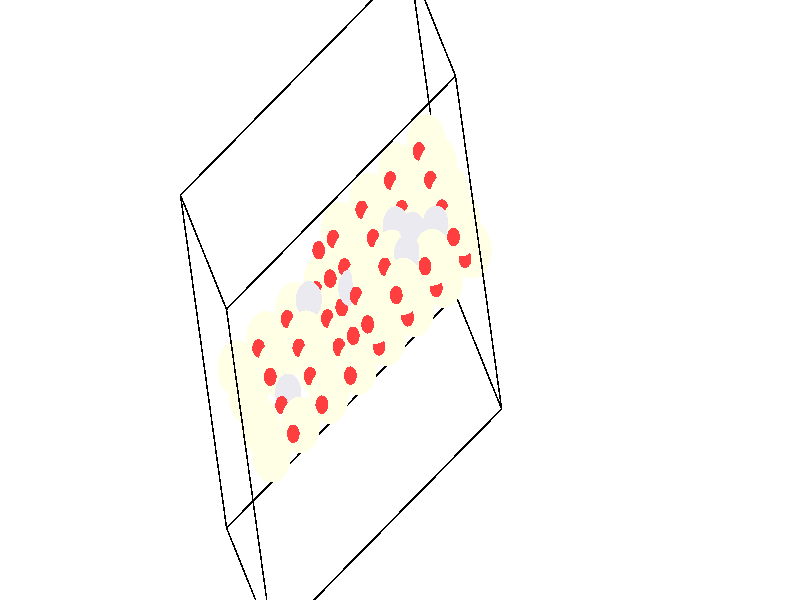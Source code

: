 #include "colors.inc"
#include "finish.inc"

global_settings {assumed_gamma 1 max_trace_level 6}
background {color White}
camera {orthographic
  right -74.09*x up 38.47*y
  direction 1.00*z
  location <0,0,50.00> look_at <0,0,0>}
light_source {<  2.00,   3.00,  40.00> color White
  area_light <0.70, 0, 0>, <0, 0.70, 0>, 3, 3
  adaptive 1 jitter}

#declare simple = finish {phong 0.7}
#declare pale = finish {ambient .5 diffuse .85 roughness .001 specular 0.200 }
#declare intermediate = finish {ambient 0.3 diffuse 0.6 specular 0.10 roughness 0.04 }
#declare vmd = finish {ambient .0 diffuse .65 phong 0.1 phong_size 40. specular 0.500 }
#declare jmol = finish {ambient .2 diffuse .6 specular 1 roughness .001 metallic}
#declare ase2 = finish {ambient 0.05 brilliance 3 diffuse 0.6 metallic specular 0.70 roughness 0.04 reflection 0.15}
#declare ase3 = finish {ambient .15 brilliance 2 diffuse .6 metallic specular 1. roughness .001 reflection .0}
#declare glass = finish {ambient .05 diffuse .3 specular 1. roughness .001}
#declare glass2 = finish {ambient .0 diffuse .3 specular 1. reflection .25 roughness .001}
#declare Rcell = 0.070;
#declare Rbond = 0.100;

#macro atom(LOC, R, COL, TRANS, FIN)
  sphere{LOC, R texture{pigment{color COL transmit TRANS} finish{FIN}}}
#end
#macro constrain(LOC, R, COL, TRANS FIN)
union{torus{R, Rcell rotate 45*z texture{pigment{color COL transmit TRANS} finish{FIN}}}
      torus{R, Rcell rotate -45*z texture{pigment{color COL transmit TRANS} finish{FIN}}}
      translate LOC}
#end

cylinder {<  5.15,   0.33, -43.43>, <-16.06, -14.62, -26.36>, Rcell pigment {Black}}
cylinder {<  9.41,  -6.98, -30.41>, <-11.80, -21.93, -13.34>, Rcell pigment {Black}}
cylinder {<  5.14,  14.36, -17.03>, <-16.07,  -0.59,   0.04>, Rcell pigment {Black}}
cylinder {<  0.88,  21.67, -30.05>, <-20.33,   6.72, -12.98>, Rcell pigment {Black}}
cylinder {<  5.15,   0.33, -43.43>, <  9.41,  -6.98, -30.41>, Rcell pigment {Black}}
cylinder {<-16.06, -14.62, -26.36>, <-11.80, -21.93, -13.34>, Rcell pigment {Black}}
cylinder {<-20.33,   6.72, -12.98>, <-16.07,  -0.59,   0.04>, Rcell pigment {Black}}
cylinder {<  0.88,  21.67, -30.05>, <  5.14,  14.36, -17.03>, Rcell pigment {Black}}
cylinder {<  5.15,   0.33, -43.43>, <  0.88,  21.67, -30.05>, Rcell pigment {Black}}
cylinder {<-16.06, -14.62, -26.36>, <-20.33,   6.72, -12.98>, Rcell pigment {Black}}
cylinder {<-11.80, -21.93, -13.34>, <-16.07,  -0.59,   0.04>, Rcell pigment {Black}}
cylinder {<  9.41,  -6.98, -30.41>, <  5.14,  14.36, -17.03>, Rcell pigment {Black}}
atom(<  3.48,   8.68, -38.19>, 1.82, rgb <1.00, 1.00, 0.78>, 0.0, ase2) // #0 
atom(<  4.55,   6.85, -34.93>, 1.82, rgb <1.00, 1.00, 0.78>, 0.0, ase2) // #1 
atom(<  0.83,   6.81, -36.06>, 1.82, rgb <1.00, 1.00, 0.78>, 0.0, ase2) // #2 
atom(<  1.90,   4.98, -32.80>, 1.82, rgb <1.00, 1.00, 0.78>, 0.0, ase2) // #3 
atom(<  0.17,   6.24, -33.84>, 0.59, rgb <1.00, 0.05, 0.05>, 0.0, ase2) // #4 
atom(<  4.15,   8.84, -33.69>, 0.59, rgb <1.00, 0.05, 0.05>, 0.0, ase2) // #5 
atom(<  1.23,   4.41, -30.59>, 0.59, rgb <1.00, 0.05, 0.05>, 0.0, ase2) // #6 
atom(<  3.08,  10.67, -36.94>, 0.59, rgb <1.00, 0.05, 0.05>, 0.0, ase2) // #7 
atom(<  2.82,   8.11, -35.98>, 0.59, rgb <1.00, 0.05, 0.05>, 0.0, ase2) // #8 
atom(<  1.50,   6.97, -31.56>, 0.59, rgb <1.00, 0.05, 0.05>, 0.0, ase2) // #9 
atom(<  3.89,   6.28, -32.72>, 0.59, rgb <1.00, 0.05, 0.05>, 0.0, ase2) // #10 
atom(<  0.43,   8.80, -34.81>, 0.59, rgb <1.00, 0.05, 0.05>, 0.0, ase2) // #11 
atom(<  0.84,   6.40, -29.34>, 1.82, rgb <1.00, 1.00, 0.78>, 0.0, ase2) // #12 
atom(< -0.23,   8.23, -32.60>, 1.82, rgb <1.00, 1.00, 0.78>, 0.0, ase2) // #13 
atom(<  3.49,   8.27, -31.48>, 1.82, rgb <1.00, 1.00, 0.78>, 0.0, ase2) // #14 
atom(<  2.42,  10.10, -34.73>, 1.82, rgb <1.00, 1.00, 0.78>, 0.0, ase2) // #15 
atom(<  2.83,   7.70, -29.27>, 0.59, rgb <1.00, 0.05, 0.05>, 0.0, ase2) // #16 
atom(<  1.76,   9.53, -32.52>, 0.59, rgb <1.00, 0.05, 0.05>, 0.0, ase2) // #17 
atom(<  0.18,   5.83, -27.13>, 0.59, rgb <1.00, 0.05, 0.05>, 0.0, ase2) // #18 
atom(< -0.89,   7.66, -30.39>, 0.59, rgb <1.00, 0.05, 0.05>, 0.0, ase2) // #19 
atom(<  5.61,   5.02, -31.68>, 1.82, rgb <1.00, 1.00, 0.78>, 0.0, ase2) // #20 
atom(<  6.68,   3.20, -28.42>, 1.82, rgb <1.00, 1.00, 0.78>, 0.0, ase2) // #21 
atom(<  2.96,   3.16, -29.55>, 1.82, rgb <1.00, 1.00, 0.78>, 0.0, ase2) // #22 
atom(<  4.03,   1.33, -26.29>, 1.82, rgb <1.00, 1.00, 0.78>, 0.0, ase2) // #23 
atom(<  2.30,   2.59, -27.33>, 0.59, rgb <1.00, 0.05, 0.05>, 0.0, ase2) // #24 
atom(<  6.28,   5.18, -27.18>, 0.59, rgb <1.00, 0.05, 0.05>, 0.0, ase2) // #25 
atom(<  3.36,   0.76, -24.08>, 0.59, rgb <1.00, 0.05, 0.05>, 0.0, ase2) // #26 
atom(<  5.21,   7.01, -30.43>, 0.59, rgb <1.00, 0.05, 0.05>, 0.0, ase2) // #27 
atom(<  4.95,   4.45, -29.47>, 0.59, rgb <1.00, 0.05, 0.05>, 0.0, ase2) // #28 
atom(<  3.63,   3.31, -25.05>, 0.59, rgb <1.00, 0.05, 0.05>, 0.0, ase2) // #29 
atom(<  6.02,   2.63, -26.21>, 0.59, rgb <1.00, 0.05, 0.05>, 0.0, ase2) // #30 
atom(<  2.56,   5.14, -28.30>, 0.59, rgb <1.00, 0.05, 0.05>, 0.0, ase2) // #31 
atom(<  2.97,   2.74, -22.83>, 1.82, rgb <1.00, 1.00, 0.78>, 0.0, ase2) // #32 
atom(<  1.90,   4.57, -26.09>, 1.82, rgb <1.00, 1.00, 0.78>, 0.0, ase2) // #33 
atom(<  5.62,   4.61, -24.97>, 1.82, rgb <1.00, 1.00, 0.78>, 0.0, ase2) // #34 
atom(<  4.55,   6.44, -28.22>, 1.82, rgb <1.00, 1.00, 0.78>, 0.0, ase2) // #35 
atom(<  4.96,   4.04, -22.76>, 0.59, rgb <1.00, 0.05, 0.05>, 0.0, ase2) // #36 
atom(<  3.89,   5.87, -26.01>, 0.59, rgb <1.00, 0.05, 0.05>, 0.0, ase2) // #37 
atom(<  2.31,   2.17, -20.62>, 0.59, rgb <1.00, 0.05, 0.05>, 0.0, ase2) // #38 
atom(<  1.24,   4.00, -23.88>, 0.59, rgb <1.00, 0.05, 0.05>, 0.0, ase2) // #39 
atom(< -1.82,   4.94, -33.92>, 1.82, rgb <1.00, 1.00, 0.78>, 0.0, ase2) // #40 
atom(< -0.76,   3.12, -30.67>, 1.82, rgb <1.00, 1.00, 0.78>, 0.0, ase2) // #41 
atom(< -4.47,   3.07, -31.79>, 1.82, rgb <1.00, 1.00, 0.78>, 0.0, ase2) // #42 
atom(< -3.41,   1.25, -28.53>, 1.82, rgb <1.00, 1.00, 0.78>, 0.0, ase2) // #43 
atom(< -5.13,   2.50, -29.58>, 0.59, rgb <1.00, 0.05, 0.05>, 0.0, ase2) // #44 
atom(< -1.15,   5.10, -29.42>, 0.59, rgb <1.00, 0.05, 0.05>, 0.0, ase2) // #45 
atom(< -4.07,   0.68, -26.32>, 0.59, rgb <1.00, 0.05, 0.05>, 0.0, ase2) // #46 
atom(< -2.22,   6.93, -32.68>, 0.59, rgb <1.00, 0.05, 0.05>, 0.0, ase2) // #47 
atom(< -2.48,   4.37, -31.71>, 0.59, rgb <1.00, 0.05, 0.05>, 0.0, ase2) // #48 
atom(< -3.80,   3.23, -27.29>, 0.59, rgb <1.00, 0.05, 0.05>, 0.0, ase2) // #49 
atom(< -1.42,   2.55, -28.46>, 0.59, rgb <1.00, 0.05, 0.05>, 0.0, ase2) // #50 
atom(< -4.87,   5.06, -30.54>, 0.59, rgb <1.00, 0.05, 0.05>, 0.0, ase2) // #51 
atom(< -4.47,   2.66, -25.08>, 1.82, rgb <1.00, 1.00, 0.78>, 0.0, ase2) // #52 
atom(< -5.53,   4.49, -28.33>, 1.82, rgb <1.00, 1.00, 0.78>, 0.0, ase2) // #53 
atom(< -1.81,   4.53, -27.21>, 1.82, rgb <1.00, 1.00, 0.78>, 0.0, ase2) // #54 
atom(< -2.88,   6.36, -30.47>, 1.82, rgb <1.00, 1.00, 0.78>, 0.0, ase2) // #55 
atom(< -2.48,   3.96, -25.00>, 0.59, rgb <1.00, 0.05, 0.05>, 0.0, ase2) // #56 
atom(< -3.54,   5.79, -28.26>, 0.59, rgb <1.00, 0.05, 0.05>, 0.0, ase2) // #57 
atom(< -5.13,   2.09, -22.87>, 0.59, rgb <1.00, 0.05, 0.05>, 0.0, ase2) // #58 
atom(< -6.19,   3.92, -26.12>, 0.59, rgb <1.00, 0.05, 0.05>, 0.0, ase2) // #59 
atom(<  0.31,   1.29, -27.41>, 1.82, rgb <1.00, 1.00, 0.78>, 0.0, ase2) // #60 
atom(<  1.37,  -0.54, -24.16>, 1.82, rgb <1.00, 1.00, 0.78>, 0.0, ase2) // #61 
atom(< -2.34,  -0.58, -25.28>, 1.82, rgb <1.00, 1.00, 0.78>, 0.0, ase2) // #62 
atom(< -1.28,  -2.41, -22.02>, 1.82, rgb <1.00, 1.00, 0.78>, 0.0, ase2) // #63 
atom(< -3.00,  -1.15, -23.07>, 0.59, rgb <1.00, 0.05, 0.05>, 0.0, ase2) // #64 
atom(<  0.98,   1.45, -22.91>, 0.59, rgb <1.00, 0.05, 0.05>, 0.0, ase2) // #65 
atom(< -1.94,  -2.98, -19.81>, 0.59, rgb <1.00, 0.05, 0.05>, 0.0, ase2) // #66 
atom(< -0.09,   3.27, -26.17>, 0.59, rgb <1.00, 0.05, 0.05>, 0.0, ase2) // #67 
atom(< -0.35,   0.72, -25.20>, 0.59, rgb <1.00, 0.05, 0.05>, 0.0, ase2) // #68 
atom(< -1.67,  -0.42, -20.78>, 0.59, rgb <1.00, 0.05, 0.05>, 0.0, ase2) // #69 
atom(<  0.71,  -1.11, -21.95>, 0.59, rgb <1.00, 0.05, 0.05>, 0.0, ase2) // #70 
atom(< -2.74,   1.41, -24.03>, 0.59, rgb <1.00, 0.05, 0.05>, 0.0, ase2) // #71 
atom(< -2.34,  -0.99, -18.57>, 1.82, rgb <1.00, 1.00, 0.78>, 0.0, ase2) // #72 
atom(< -3.40,   0.84, -21.82>, 1.82, rgb <1.00, 1.00, 0.78>, 0.0, ase2) // #73 
atom(<  0.32,   0.88, -20.70>, 1.82, rgb <1.00, 1.00, 0.78>, 0.0, ase2) // #74 
atom(< -0.75,   2.70, -23.96>, 1.82, rgb <1.00, 1.00, 0.78>, 0.0, ase2) // #75 
atom(< -0.35,   0.31, -18.49>, 0.59, rgb <1.00, 0.05, 0.05>, 0.0, ase2) // #76 
atom(< -1.41,   2.13, -21.75>, 0.59, rgb <1.00, 0.05, 0.05>, 0.0, ase2) // #77 
atom(< -3.00,  -1.56, -16.36>, 0.59, rgb <1.00, 0.05, 0.05>, 0.0, ase2) // #78 
atom(< -4.06,   0.27, -19.61>, 0.59, rgb <1.00, 0.05, 0.05>, 0.0, ase2) // #79 
atom(< -7.12,   1.21, -29.66>, 1.82, rgb <1.00, 1.00, 0.78>, 0.0, ase2) // #80 
atom(< -6.06,  -0.62, -26.40>, 1.82, rgb <1.00, 1.00, 0.78>, 0.0, ase2) // #81 
atom(< -9.77,  -0.66, -27.52>, 1.82, rgb <1.00, 1.00, 0.78>, 0.0, ase2) // #82 
atom(< -8.71,  -2.49, -24.27>, 1.82, rgb <1.00, 1.00, 0.78>, 0.0, ase2) // #83 
atom(<-10.44,  -1.23, -25.31>, 0.59, rgb <1.00, 0.05, 0.05>, 0.0, ase2) // #84 
atom(< -6.46,   1.37, -25.16>, 0.59, rgb <1.00, 0.05, 0.05>, 0.0, ase2) // #85 
atom(< -9.37,  -3.06, -22.06>, 0.59, rgb <1.00, 0.05, 0.05>, 0.0, ase2) // #86 
atom(< -7.52,   3.19, -28.41>, 0.59, rgb <1.00, 0.05, 0.05>, 0.0, ase2) // #87 
atom(< -7.78,   0.64, -27.44>, 0.59, rgb <1.00, 0.05, 0.05>, 0.0, ase2) // #88 
atom(< -6.72,  -1.19, -24.19>, 0.59, rgb <1.00, 0.05, 0.05>, 0.0, ase2) // #89 
atom(< -4.99,  -2.45, -23.15>, 1.82, rgb <1.00, 1.00, 0.78>, 0.0, ase2) // #90 
atom(< -3.93,  -4.28, -19.89>, 1.82, rgb <1.00, 1.00, 0.78>, 0.0, ase2) // #91 
atom(< -7.64,  -4.32, -21.01>, 1.82, rgb <1.00, 1.00, 0.78>, 0.0, ase2) // #92 
atom(< -6.58,  -6.14, -17.76>, 1.82, rgb <1.00, 1.00, 0.78>, 0.0, ase2) // #93 
atom(< -8.31,  -4.89, -18.80>, 0.59, rgb <1.00, 0.05, 0.05>, 0.0, ase2) // #94 
atom(< -4.33,  -2.29, -18.65>, 0.59, rgb <1.00, 0.05, 0.05>, 0.0, ase2) // #95 
atom(< -7.24,  -6.71, -15.55>, 0.59, rgb <1.00, 0.05, 0.05>, 0.0, ase2) // #96 
atom(< -5.39,  -0.46, -21.90>, 0.59, rgb <1.00, 0.05, 0.05>, 0.0, ase2) // #97 
atom(< -5.65,  -3.02, -20.93>, 0.59, rgb <1.00, 0.05, 0.05>, 0.0, ase2) // #98 
atom(< -4.59,  -4.85, -17.68>, 0.59, rgb <1.00, 0.05, 0.05>, 0.0, ase2) // #99 
atom(<-12.43,  -2.53, -25.39>, 1.82, rgb <1.00, 1.00, 0.78>, 0.0, ase2) // #100 
atom(<-11.36,  -4.36, -22.13>, 1.82, rgb <1.00, 1.00, 0.78>, 0.0, ase2) // #101 
atom(<-15.08,  -4.40, -23.26>, 1.82, rgb <1.00, 1.00, 0.78>, 0.0, ase2) // #102 
atom(<-14.01,  -6.23, -20.00>, 1.82, rgb <1.00, 1.00, 0.78>, 0.0, ase2) // #103 
atom(<-13.09,  -3.10, -23.18>, 0.59, rgb <1.00, 0.05, 0.05>, 0.0, ase2) // #104 
atom(<-12.02,  -4.93, -19.92>, 0.59, rgb <1.00, 0.05, 0.05>, 0.0, ase2) // #105 
atom(< -9.23,  -8.01, -15.62>, 1.82, rgb <1.00, 1.00, 0.78>, 0.0, ase2) // #106 
atom(<-12.95,  -8.05, -16.75>, 1.82, rgb <1.00, 1.00, 0.78>, 0.0, ase2) // #107 
atom(<-11.88,  -9.88, -13.49>, 1.82, rgb <1.00, 1.00, 0.78>, 0.0, ase2) // #108 
atom(<-10.96,  -6.75, -16.67>, 0.59, rgb <1.00, 0.05, 0.05>, 0.0, ase2) // #109 
atom(< -9.89,  -8.58, -13.41>, 0.59, rgb <1.00, 0.05, 0.05>, 0.0, ase2) // #110 
atom(< -4.52,   0.79, -21.48>, 1.21, rgb <0.82, 0.82, 0.87>, 0.0, ase2) // #111 
atom(< -8.43,  -0.00, -25.28>, 1.21, rgb <0.82, 0.82, 0.87>, 0.0, ase2) // #112 
atom(< -0.39,   4.80, -25.21>, 1.21, rgb <0.82, 0.82, 0.87>, 0.0, ase2) // #113 
atom(<  3.32,   4.84, -24.09>, 1.21, rgb <0.82, 0.82, 0.87>, 0.0, ase2) // #114 
atom(<  0.67,   2.97, -21.96>, 1.21, rgb <0.82, 0.82, 0.87>, 0.0, ase2) // #115 
atom(<  1.15,   4.45, -23.60>, 1.21, rgb <0.82, 0.82, 0.87>, 0.0, ase2) // #116 
atom(<-10.35,  -5.93, -18.72>, 1.21, rgb <0.82, 0.82, 0.87>, 0.0, ase2) // #117 
